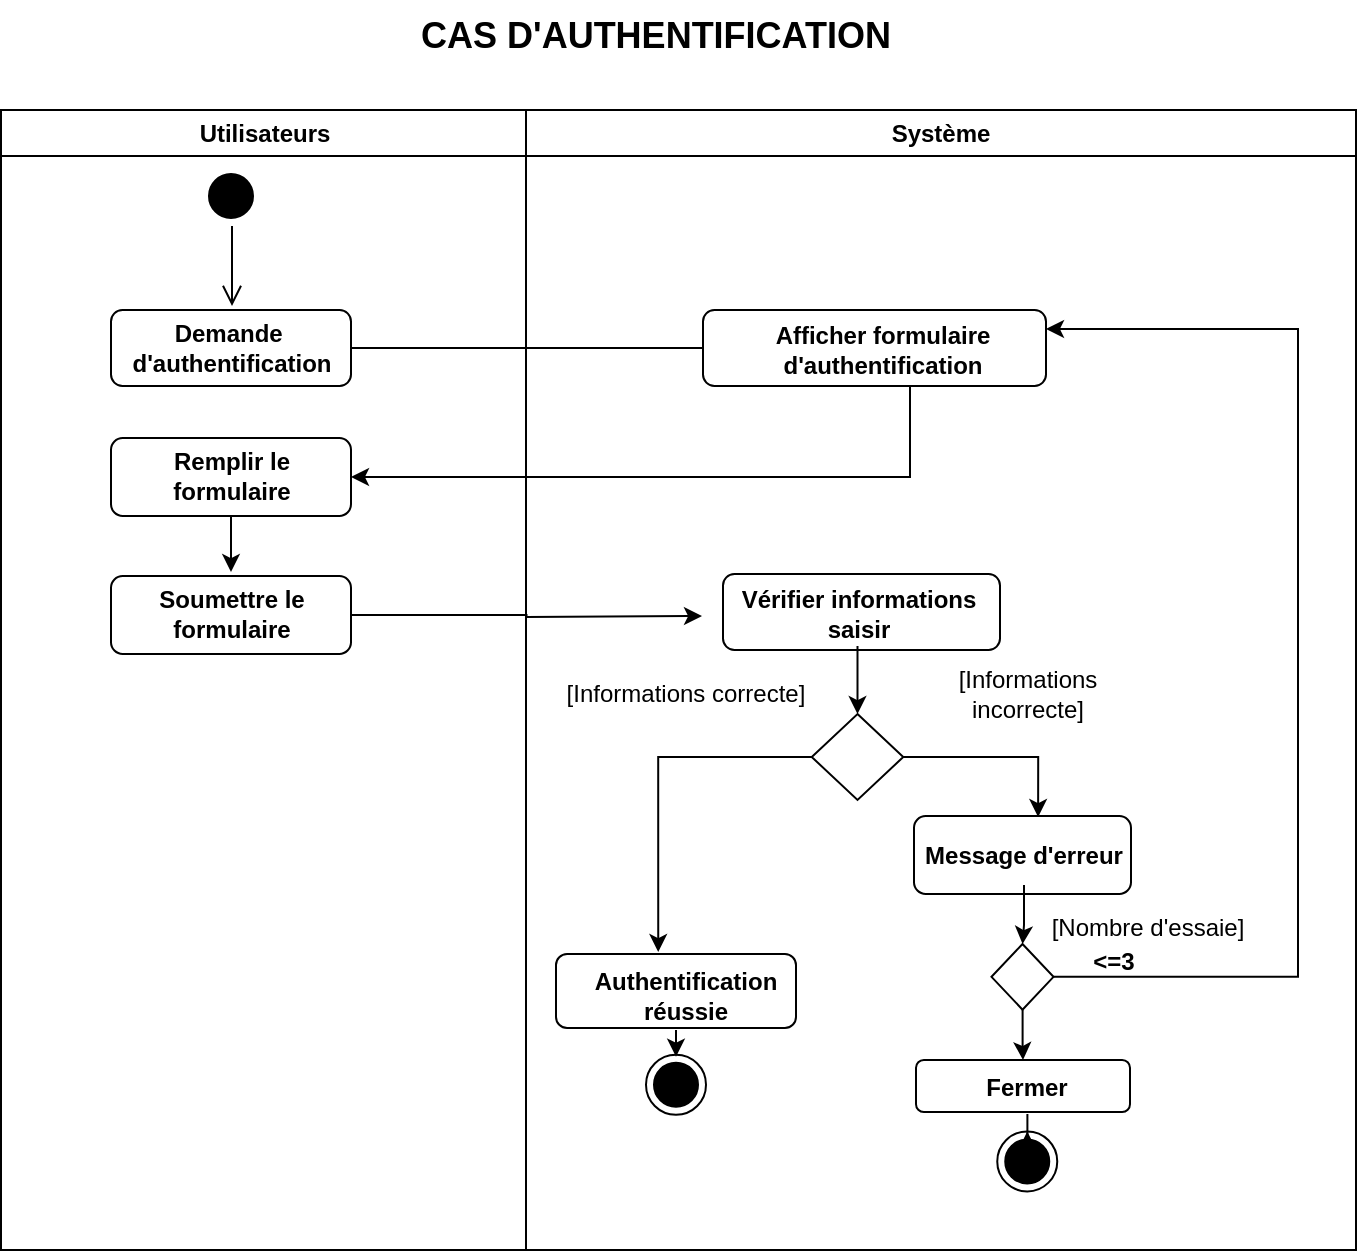 <mxfile version="26.2.14">
  <diagram name="Page-1" id="e7e014a7-5840-1c2e-5031-d8a46d1fe8dd">
    <mxGraphModel dx="1222" dy="733" grid="0" gridSize="10" guides="1" tooltips="1" connect="1" arrows="1" fold="1" page="1" pageScale="1" pageWidth="1169" pageHeight="826" background="none" math="0" shadow="0">
      <root>
        <mxCell id="0" />
        <mxCell id="1" parent="0" />
        <mxCell id="4liQRK5ihqxxpQc1KS3g-41" value="Utilisateurs" style="swimlane;whiteSpace=wrap;movable=1;resizable=1;rotatable=1;deletable=1;editable=1;locked=0;connectable=1;" parent="1" vertex="1">
          <mxGeometry x="164.5" y="128" width="262.5" height="570" as="geometry" />
        </mxCell>
        <mxCell id="4liQRK5ihqxxpQc1KS3g-42" value="" style="ellipse;shape=startState;fillColor=#000000;strokeColor=#000000;" parent="4liQRK5ihqxxpQc1KS3g-41" vertex="1">
          <mxGeometry x="100" y="28" width="30" height="30" as="geometry" />
        </mxCell>
        <mxCell id="4liQRK5ihqxxpQc1KS3g-43" value="" style="edgeStyle=elbowEdgeStyle;elbow=horizontal;verticalAlign=bottom;endArrow=open;endSize=8;strokeColor=#000000;endFill=1;rounded=0" parent="4liQRK5ihqxxpQc1KS3g-41" source="4liQRK5ihqxxpQc1KS3g-42" edge="1">
          <mxGeometry x="100" y="40" as="geometry">
            <mxPoint x="115.5" y="98" as="targetPoint" />
          </mxGeometry>
        </mxCell>
        <mxCell id="4liQRK5ihqxxpQc1KS3g-44" style="edgeStyle=orthogonalEdgeStyle;rounded=0;orthogonalLoop=1;jettySize=auto;html=1;" parent="4liQRK5ihqxxpQc1KS3g-41" source="4liQRK5ihqxxpQc1KS3g-45" edge="1">
          <mxGeometry relative="1" as="geometry">
            <mxPoint x="364.417" y="119" as="targetPoint" />
          </mxGeometry>
        </mxCell>
        <mxCell id="4liQRK5ihqxxpQc1KS3g-45" value="" style="rounded=1;whiteSpace=wrap;html=1;" parent="4liQRK5ihqxxpQc1KS3g-41" vertex="1">
          <mxGeometry x="55" y="100" width="120" height="38" as="geometry" />
        </mxCell>
        <mxCell id="4liQRK5ihqxxpQc1KS3g-46" value="&lt;b&gt;Demande&amp;nbsp; d&#39;authentification&lt;/b&gt;" style="text;html=1;align=center;verticalAlign=middle;whiteSpace=wrap;rounded=0;" parent="4liQRK5ihqxxpQc1KS3g-41" vertex="1">
          <mxGeometry x="85" y="104" width="60" height="30" as="geometry" />
        </mxCell>
        <mxCell id="4liQRK5ihqxxpQc1KS3g-47" style="edgeStyle=orthogonalEdgeStyle;rounded=0;orthogonalLoop=1;jettySize=auto;html=1;" parent="4liQRK5ihqxxpQc1KS3g-41" source="4liQRK5ihqxxpQc1KS3g-48" edge="1">
          <mxGeometry relative="1" as="geometry">
            <mxPoint x="115" y="231.005" as="targetPoint" />
          </mxGeometry>
        </mxCell>
        <mxCell id="4liQRK5ihqxxpQc1KS3g-48" value="" style="rounded=1;whiteSpace=wrap;html=1;" parent="4liQRK5ihqxxpQc1KS3g-41" vertex="1">
          <mxGeometry x="55" y="164" width="120" height="39" as="geometry" />
        </mxCell>
        <mxCell id="4liQRK5ihqxxpQc1KS3g-49" value="&lt;b&gt;Remplir le formulaire&lt;/b&gt;" style="text;html=1;align=center;verticalAlign=middle;whiteSpace=wrap;rounded=0;" parent="4liQRK5ihqxxpQc1KS3g-41" vertex="1">
          <mxGeometry x="76" y="168" width="78" height="30" as="geometry" />
        </mxCell>
        <mxCell id="4liQRK5ihqxxpQc1KS3g-50" style="edgeStyle=orthogonalEdgeStyle;rounded=0;orthogonalLoop=1;jettySize=auto;html=1;" parent="4liQRK5ihqxxpQc1KS3g-41" source="4liQRK5ihqxxpQc1KS3g-51" edge="1">
          <mxGeometry relative="1" as="geometry">
            <mxPoint x="350.5" y="253" as="targetPoint" />
          </mxGeometry>
        </mxCell>
        <mxCell id="4liQRK5ihqxxpQc1KS3g-51" value="" style="rounded=1;whiteSpace=wrap;html=1;" parent="4liQRK5ihqxxpQc1KS3g-41" vertex="1">
          <mxGeometry x="55" y="233" width="120" height="39" as="geometry" />
        </mxCell>
        <mxCell id="4liQRK5ihqxxpQc1KS3g-52" value="&lt;b&gt;Soumettre le formulaire&lt;/b&gt;" style="text;html=1;align=center;verticalAlign=middle;whiteSpace=wrap;rounded=0;" parent="4liQRK5ihqxxpQc1KS3g-41" vertex="1">
          <mxGeometry x="76" y="237" width="78" height="30" as="geometry" />
        </mxCell>
        <mxCell id="4liQRK5ihqxxpQc1KS3g-53" value="Système" style="swimlane;whiteSpace=wrap;movable=1;resizable=1;rotatable=1;deletable=1;editable=1;locked=0;connectable=1;" parent="1" vertex="1">
          <mxGeometry x="427" y="128" width="415" height="570" as="geometry">
            <mxRectangle x="427" y="128" width="82" height="26" as="alternateBounds" />
          </mxGeometry>
        </mxCell>
        <mxCell id="4liQRK5ihqxxpQc1KS3g-54" value="" style="rounded=1;whiteSpace=wrap;html=1;" parent="4liQRK5ihqxxpQc1KS3g-53" vertex="1">
          <mxGeometry x="88.5" y="100" width="171.5" height="38" as="geometry" />
        </mxCell>
        <mxCell id="4liQRK5ihqxxpQc1KS3g-55" value="&lt;b&gt;Afficher formulaire d&#39;authentification&lt;/b&gt;" style="text;html=1;align=center;verticalAlign=middle;whiteSpace=wrap;rounded=0;" parent="4liQRK5ihqxxpQc1KS3g-53" vertex="1">
          <mxGeometry x="115.5" y="105" width="124.5" height="30" as="geometry" />
        </mxCell>
        <mxCell id="4liQRK5ihqxxpQc1KS3g-56" value="" style="rounded=1;whiteSpace=wrap;html=1;" parent="4liQRK5ihqxxpQc1KS3g-53" vertex="1">
          <mxGeometry x="98.5" y="232" width="138.5" height="38" as="geometry" />
        </mxCell>
        <mxCell id="4liQRK5ihqxxpQc1KS3g-57" style="edgeStyle=orthogonalEdgeStyle;rounded=0;orthogonalLoop=1;jettySize=auto;html=1;" parent="4liQRK5ihqxxpQc1KS3g-53" edge="1">
          <mxGeometry relative="1" as="geometry">
            <mxPoint x="165.75" y="302.005" as="targetPoint" />
            <mxPoint x="165.75" y="268" as="sourcePoint" />
          </mxGeometry>
        </mxCell>
        <mxCell id="4liQRK5ihqxxpQc1KS3g-58" value="&lt;b&gt;Vérifier informations saisir&lt;/b&gt;" style="text;html=1;align=center;verticalAlign=middle;whiteSpace=wrap;rounded=0;" parent="4liQRK5ihqxxpQc1KS3g-53" vertex="1">
          <mxGeometry x="103.5" y="237" width="124.5" height="30" as="geometry" />
        </mxCell>
        <mxCell id="4liQRK5ihqxxpQc1KS3g-59" style="edgeStyle=orthogonalEdgeStyle;rounded=0;orthogonalLoop=1;jettySize=auto;html=1;entryX=0.426;entryY=-0.027;entryDx=0;entryDy=0;entryPerimeter=0;" parent="4liQRK5ihqxxpQc1KS3g-53" source="4liQRK5ihqxxpQc1KS3g-60" target="4liQRK5ihqxxpQc1KS3g-67" edge="1">
          <mxGeometry relative="1" as="geometry">
            <mxPoint x="71.083" y="352.672" as="targetPoint" />
          </mxGeometry>
        </mxCell>
        <mxCell id="4liQRK5ihqxxpQc1KS3g-60" value="" style="rhombus;whiteSpace=wrap;html=1;" parent="4liQRK5ihqxxpQc1KS3g-53" vertex="1">
          <mxGeometry x="142.88" y="302" width="45.75" height="43" as="geometry" />
        </mxCell>
        <mxCell id="4liQRK5ihqxxpQc1KS3g-61" value="" style="rounded=1;whiteSpace=wrap;html=1;" parent="4liQRK5ihqxxpQc1KS3g-53" vertex="1">
          <mxGeometry x="194" y="353" width="108.5" height="39" as="geometry" />
        </mxCell>
        <mxCell id="4liQRK5ihqxxpQc1KS3g-62" style="edgeStyle=orthogonalEdgeStyle;rounded=0;orthogonalLoop=1;jettySize=auto;html=1;entryX=0.572;entryY=0.013;entryDx=0;entryDy=0;entryPerimeter=0;" parent="4liQRK5ihqxxpQc1KS3g-53" source="4liQRK5ihqxxpQc1KS3g-60" target="4liQRK5ihqxxpQc1KS3g-61" edge="1">
          <mxGeometry relative="1" as="geometry" />
        </mxCell>
        <mxCell id="4liQRK5ihqxxpQc1KS3g-64" value="&lt;b&gt;Message d&#39;erreur&lt;/b&gt;" style="text;html=1;align=center;verticalAlign=middle;whiteSpace=wrap;rounded=0;" parent="4liQRK5ihqxxpQc1KS3g-53" vertex="1">
          <mxGeometry x="194" y="357.5" width="110" height="30" as="geometry" />
        </mxCell>
        <mxCell id="4liQRK5ihqxxpQc1KS3g-65" value="[Informations correcte]" style="text;html=1;align=center;verticalAlign=middle;whiteSpace=wrap;rounded=0;" parent="4liQRK5ihqxxpQc1KS3g-53" vertex="1">
          <mxGeometry x="18" y="277" width="124" height="30" as="geometry" />
        </mxCell>
        <mxCell id="4liQRK5ihqxxpQc1KS3g-66" value="[Informations incorrecte]" style="text;html=1;align=center;verticalAlign=middle;whiteSpace=wrap;rounded=0;" parent="4liQRK5ihqxxpQc1KS3g-53" vertex="1">
          <mxGeometry x="188.63" y="277" width="124" height="30" as="geometry" />
        </mxCell>
        <mxCell id="4liQRK5ihqxxpQc1KS3g-67" value="" style="rounded=1;whiteSpace=wrap;html=1;" parent="4liQRK5ihqxxpQc1KS3g-53" vertex="1">
          <mxGeometry x="15" y="422" width="120" height="37" as="geometry" />
        </mxCell>
        <mxCell id="4liQRK5ihqxxpQc1KS3g-68" value="&lt;b&gt;Authentification réussie&lt;/b&gt;" style="text;html=1;align=center;verticalAlign=middle;whiteSpace=wrap;rounded=0;" parent="4liQRK5ihqxxpQc1KS3g-53" vertex="1">
          <mxGeometry x="25" y="428" width="110" height="30" as="geometry" />
        </mxCell>
        <mxCell id="4liQRK5ihqxxpQc1KS3g-92" style="edgeStyle=orthogonalEdgeStyle;rounded=0;orthogonalLoop=1;jettySize=auto;html=1;entryX=1;entryY=0.25;entryDx=0;entryDy=0;" parent="4liQRK5ihqxxpQc1KS3g-53" source="4liQRK5ihqxxpQc1KS3g-89" target="4liQRK5ihqxxpQc1KS3g-54" edge="1">
          <mxGeometry relative="1" as="geometry">
            <mxPoint x="393.583" y="126.005" as="targetPoint" />
            <Array as="points">
              <mxPoint x="386" y="433" />
              <mxPoint x="386" y="110" />
            </Array>
          </mxGeometry>
        </mxCell>
        <mxCell id="03Wxk-28NmmI8Lsps3LM-5" style="edgeStyle=orthogonalEdgeStyle;rounded=0;orthogonalLoop=1;jettySize=auto;html=1;entryX=0.5;entryY=0;entryDx=0;entryDy=0;" edge="1" parent="4liQRK5ihqxxpQc1KS3g-53" source="4liQRK5ihqxxpQc1KS3g-89" target="03Wxk-28NmmI8Lsps3LM-2">
          <mxGeometry relative="1" as="geometry" />
        </mxCell>
        <mxCell id="4liQRK5ihqxxpQc1KS3g-89" value="" style="rhombus;whiteSpace=wrap;html=1;" parent="4liQRK5ihqxxpQc1KS3g-53" vertex="1">
          <mxGeometry x="232.75" y="417" width="31" height="32.84" as="geometry" />
        </mxCell>
        <mxCell id="4liQRK5ihqxxpQc1KS3g-88" style="edgeStyle=orthogonalEdgeStyle;rounded=0;orthogonalLoop=1;jettySize=auto;html=1;" parent="4liQRK5ihqxxpQc1KS3g-53" source="4liQRK5ihqxxpQc1KS3g-64" target="4liQRK5ihqxxpQc1KS3g-89" edge="1">
          <mxGeometry relative="1" as="geometry">
            <mxPoint x="249" y="411.839" as="targetPoint" />
          </mxGeometry>
        </mxCell>
        <mxCell id="4liQRK5ihqxxpQc1KS3g-91" value="[Nombre d&#39;essaie]" style="text;html=1;align=center;verticalAlign=middle;whiteSpace=wrap;rounded=0;" parent="4liQRK5ihqxxpQc1KS3g-53" vertex="1">
          <mxGeometry x="249" y="395" width="124" height="27" as="geometry" />
        </mxCell>
        <mxCell id="4liQRK5ihqxxpQc1KS3g-93" value="&lt;b&gt;&amp;lt;=3&lt;/b&gt;" style="text;html=1;align=center;verticalAlign=middle;whiteSpace=wrap;rounded=0;" parent="4liQRK5ihqxxpQc1KS3g-53" vertex="1">
          <mxGeometry x="281" y="417" width="26" height="17" as="geometry" />
        </mxCell>
        <mxCell id="03Wxk-28NmmI8Lsps3LM-2" value="" style="rounded=1;whiteSpace=wrap;html=1;" vertex="1" parent="4liQRK5ihqxxpQc1KS3g-53">
          <mxGeometry x="195" y="475" width="107" height="26" as="geometry" />
        </mxCell>
        <mxCell id="03Wxk-28NmmI8Lsps3LM-3" value="&lt;b&gt;Fermer&lt;/b&gt;" style="text;html=1;align=center;verticalAlign=middle;whiteSpace=wrap;rounded=0;" vertex="1" parent="4liQRK5ihqxxpQc1KS3g-53">
          <mxGeometry x="202.25" y="475" width="96.75" height="27" as="geometry" />
        </mxCell>
        <mxCell id="4liQRK5ihqxxpQc1KS3g-69" style="edgeStyle=orthogonalEdgeStyle;rounded=0;orthogonalLoop=1;jettySize=auto;html=1;entryX=1;entryY=0.5;entryDx=0;entryDy=0;" parent="1" source="4liQRK5ihqxxpQc1KS3g-54" target="4liQRK5ihqxxpQc1KS3g-48" edge="1">
          <mxGeometry relative="1" as="geometry">
            <Array as="points">
              <mxPoint x="619" y="311" />
            </Array>
          </mxGeometry>
        </mxCell>
        <mxCell id="03Wxk-28NmmI8Lsps3LM-8" value="" style="ellipse;html=1;shape=endState;fillColor=#000000;strokeColor=#000000;" vertex="1" parent="1">
          <mxGeometry x="662.625" y="638.693" width="30" height="30" as="geometry" />
        </mxCell>
        <mxCell id="03Wxk-28NmmI8Lsps3LM-7" style="edgeStyle=orthogonalEdgeStyle;rounded=0;orthogonalLoop=1;jettySize=auto;html=1;" edge="1" parent="1" source="03Wxk-28NmmI8Lsps3LM-3" target="03Wxk-28NmmI8Lsps3LM-8">
          <mxGeometry relative="1" as="geometry">
            <mxPoint x="677.625" y="650.693" as="targetPoint" />
          </mxGeometry>
        </mxCell>
        <mxCell id="03Wxk-28NmmI8Lsps3LM-13" value="" style="ellipse;html=1;shape=endState;fillColor=#000000;strokeColor=#000000;" vertex="1" parent="1">
          <mxGeometry x="487" y="600.365" width="30" height="30" as="geometry" />
        </mxCell>
        <mxCell id="03Wxk-28NmmI8Lsps3LM-12" style="edgeStyle=orthogonalEdgeStyle;rounded=0;orthogonalLoop=1;jettySize=auto;html=1;" edge="1" parent="1">
          <mxGeometry relative="1" as="geometry">
            <mxPoint x="502" y="601.365" as="targetPoint" />
            <mxPoint x="502" y="588" as="sourcePoint" />
          </mxGeometry>
        </mxCell>
        <mxCell id="03Wxk-28NmmI8Lsps3LM-14" value="&lt;font style=&quot;font-size: 18px;&quot;&gt;&lt;b style=&quot;&quot;&gt;CAS D&#39;AUTHENTIFICATION&lt;/b&gt;&lt;/font&gt;" style="text;html=1;align=center;verticalAlign=middle;whiteSpace=wrap;rounded=0;" vertex="1" parent="1">
          <mxGeometry x="281" y="73" width="421.5" height="36" as="geometry" />
        </mxCell>
      </root>
    </mxGraphModel>
  </diagram>
</mxfile>
